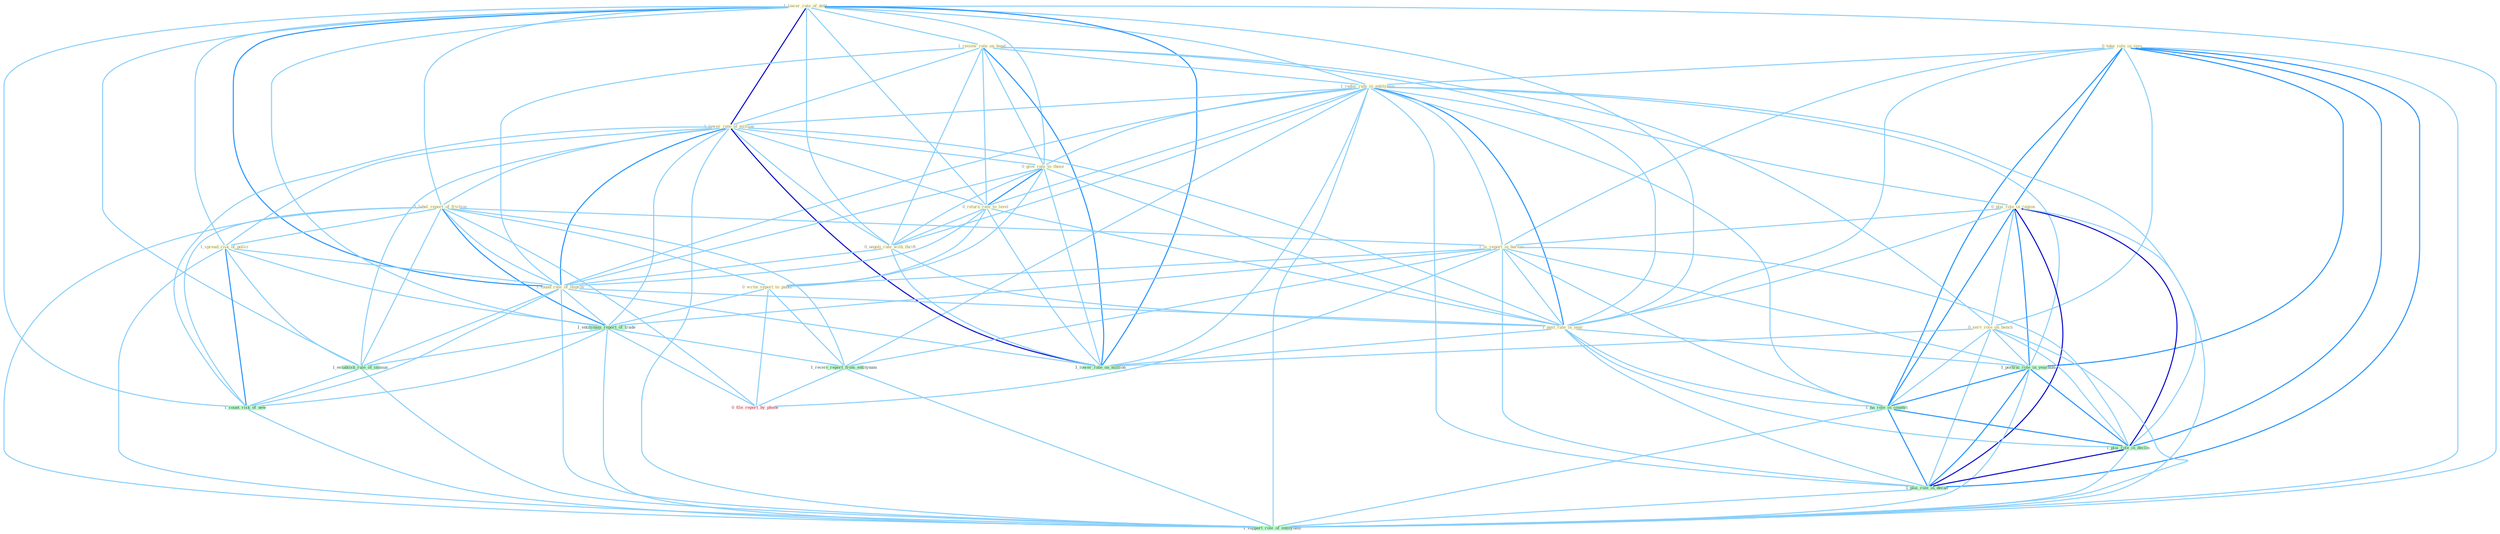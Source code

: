 Graph G{ 
    node
    [shape=polygon,style=filled,width=.5,height=.06,color="#BDFCC9",fixedsize=true,fontsize=4,
    fontcolor="#2f4f4f"];
    {node
    [color="#ffffe0", fontcolor="#8b7d6b"] "0_take_role_in_issu " "1_lower_rate_of_debt " "1_review_rate_on_bond " "1_reduc_rate_in_entitynam " "1_lower_rate_of_million " "0_give_rate_to_those " "0_plai_role_in_region " "1_label_report_of_friction " "0_serv_role_on_bench " "1_spread_risk_of_polici " "0_return_rate_to_level " "1_is_report_in_bureau " "0_negoti_rate_with_thrift " "1_found_rate_of_improv " "1_post_rate_in_year " "0_write_report_to_panel "}
{node [color="#fff0f5", fontcolor="#b22222"] "0_file_report_by_phone "}
edge [color="#B0E2FF"];

	"0_take_role_in_issu " -- "1_reduc_rate_in_entitynam " [w="1", color="#87cefa" ];
	"0_take_role_in_issu " -- "0_plai_role_in_region " [w="2", color="#1e90ff" , len=0.8];
	"0_take_role_in_issu " -- "0_serv_role_on_bench " [w="1", color="#87cefa" ];
	"0_take_role_in_issu " -- "1_is_report_in_bureau " [w="1", color="#87cefa" ];
	"0_take_role_in_issu " -- "1_post_rate_in_year " [w="1", color="#87cefa" ];
	"0_take_role_in_issu " -- "1_portrai_role_in_yearnum " [w="2", color="#1e90ff" , len=0.8];
	"0_take_role_in_issu " -- "1_ha_role_in_countri " [w="2", color="#1e90ff" , len=0.8];
	"0_take_role_in_issu " -- "1_plai_role_in_declin " [w="2", color="#1e90ff" , len=0.8];
	"0_take_role_in_issu " -- "1_plai_role_in_decad " [w="2", color="#1e90ff" , len=0.8];
	"0_take_role_in_issu " -- "1_support_role_of_entitynam " [w="1", color="#87cefa" ];
	"1_lower_rate_of_debt " -- "1_review_rate_on_bond " [w="1", color="#87cefa" ];
	"1_lower_rate_of_debt " -- "1_reduc_rate_in_entitynam " [w="1", color="#87cefa" ];
	"1_lower_rate_of_debt " -- "1_lower_rate_of_million " [w="3", color="#0000cd" , len=0.6];
	"1_lower_rate_of_debt " -- "0_give_rate_to_those " [w="1", color="#87cefa" ];
	"1_lower_rate_of_debt " -- "1_label_report_of_friction " [w="1", color="#87cefa" ];
	"1_lower_rate_of_debt " -- "1_spread_risk_of_polici " [w="1", color="#87cefa" ];
	"1_lower_rate_of_debt " -- "0_return_rate_to_level " [w="1", color="#87cefa" ];
	"1_lower_rate_of_debt " -- "0_negoti_rate_with_thrift " [w="1", color="#87cefa" ];
	"1_lower_rate_of_debt " -- "1_found_rate_of_improv " [w="2", color="#1e90ff" , len=0.8];
	"1_lower_rate_of_debt " -- "1_post_rate_in_year " [w="1", color="#87cefa" ];
	"1_lower_rate_of_debt " -- "1_lower_rate_on_million " [w="2", color="#1e90ff" , len=0.8];
	"1_lower_rate_of_debt " -- "1_entitynam_report_of_trade " [w="1", color="#87cefa" ];
	"1_lower_rate_of_debt " -- "1_establish_rule_of_immun " [w="1", color="#87cefa" ];
	"1_lower_rate_of_debt " -- "1_count_risk_of_new " [w="1", color="#87cefa" ];
	"1_lower_rate_of_debt " -- "1_support_role_of_entitynam " [w="1", color="#87cefa" ];
	"1_review_rate_on_bond " -- "1_reduc_rate_in_entitynam " [w="1", color="#87cefa" ];
	"1_review_rate_on_bond " -- "1_lower_rate_of_million " [w="1", color="#87cefa" ];
	"1_review_rate_on_bond " -- "0_give_rate_to_those " [w="1", color="#87cefa" ];
	"1_review_rate_on_bond " -- "0_serv_role_on_bench " [w="1", color="#87cefa" ];
	"1_review_rate_on_bond " -- "0_return_rate_to_level " [w="1", color="#87cefa" ];
	"1_review_rate_on_bond " -- "0_negoti_rate_with_thrift " [w="1", color="#87cefa" ];
	"1_review_rate_on_bond " -- "1_found_rate_of_improv " [w="1", color="#87cefa" ];
	"1_review_rate_on_bond " -- "1_post_rate_in_year " [w="1", color="#87cefa" ];
	"1_review_rate_on_bond " -- "1_lower_rate_on_million " [w="2", color="#1e90ff" , len=0.8];
	"1_reduc_rate_in_entitynam " -- "1_lower_rate_of_million " [w="1", color="#87cefa" ];
	"1_reduc_rate_in_entitynam " -- "0_give_rate_to_those " [w="1", color="#87cefa" ];
	"1_reduc_rate_in_entitynam " -- "0_plai_role_in_region " [w="1", color="#87cefa" ];
	"1_reduc_rate_in_entitynam " -- "0_return_rate_to_level " [w="1", color="#87cefa" ];
	"1_reduc_rate_in_entitynam " -- "1_is_report_in_bureau " [w="1", color="#87cefa" ];
	"1_reduc_rate_in_entitynam " -- "0_negoti_rate_with_thrift " [w="1", color="#87cefa" ];
	"1_reduc_rate_in_entitynam " -- "1_found_rate_of_improv " [w="1", color="#87cefa" ];
	"1_reduc_rate_in_entitynam " -- "1_post_rate_in_year " [w="2", color="#1e90ff" , len=0.8];
	"1_reduc_rate_in_entitynam " -- "1_portrai_role_in_yearnum " [w="1", color="#87cefa" ];
	"1_reduc_rate_in_entitynam " -- "1_ha_role_in_countri " [w="1", color="#87cefa" ];
	"1_reduc_rate_in_entitynam " -- "1_lower_rate_on_million " [w="1", color="#87cefa" ];
	"1_reduc_rate_in_entitynam " -- "1_receiv_report_from_entitynam " [w="1", color="#87cefa" ];
	"1_reduc_rate_in_entitynam " -- "1_plai_role_in_declin " [w="1", color="#87cefa" ];
	"1_reduc_rate_in_entitynam " -- "1_plai_role_in_decad " [w="1", color="#87cefa" ];
	"1_reduc_rate_in_entitynam " -- "1_support_role_of_entitynam " [w="1", color="#87cefa" ];
	"1_lower_rate_of_million " -- "0_give_rate_to_those " [w="1", color="#87cefa" ];
	"1_lower_rate_of_million " -- "1_label_report_of_friction " [w="1", color="#87cefa" ];
	"1_lower_rate_of_million " -- "1_spread_risk_of_polici " [w="1", color="#87cefa" ];
	"1_lower_rate_of_million " -- "0_return_rate_to_level " [w="1", color="#87cefa" ];
	"1_lower_rate_of_million " -- "0_negoti_rate_with_thrift " [w="1", color="#87cefa" ];
	"1_lower_rate_of_million " -- "1_found_rate_of_improv " [w="2", color="#1e90ff" , len=0.8];
	"1_lower_rate_of_million " -- "1_post_rate_in_year " [w="1", color="#87cefa" ];
	"1_lower_rate_of_million " -- "1_lower_rate_on_million " [w="3", color="#0000cd" , len=0.6];
	"1_lower_rate_of_million " -- "1_entitynam_report_of_trade " [w="1", color="#87cefa" ];
	"1_lower_rate_of_million " -- "1_establish_rule_of_immun " [w="1", color="#87cefa" ];
	"1_lower_rate_of_million " -- "1_count_risk_of_new " [w="1", color="#87cefa" ];
	"1_lower_rate_of_million " -- "1_support_role_of_entitynam " [w="1", color="#87cefa" ];
	"0_give_rate_to_those " -- "0_return_rate_to_level " [w="2", color="#1e90ff" , len=0.8];
	"0_give_rate_to_those " -- "0_negoti_rate_with_thrift " [w="1", color="#87cefa" ];
	"0_give_rate_to_those " -- "1_found_rate_of_improv " [w="1", color="#87cefa" ];
	"0_give_rate_to_those " -- "1_post_rate_in_year " [w="1", color="#87cefa" ];
	"0_give_rate_to_those " -- "0_write_report_to_panel " [w="1", color="#87cefa" ];
	"0_give_rate_to_those " -- "1_lower_rate_on_million " [w="1", color="#87cefa" ];
	"0_plai_role_in_region " -- "0_serv_role_on_bench " [w="1", color="#87cefa" ];
	"0_plai_role_in_region " -- "1_is_report_in_bureau " [w="1", color="#87cefa" ];
	"0_plai_role_in_region " -- "1_post_rate_in_year " [w="1", color="#87cefa" ];
	"0_plai_role_in_region " -- "1_portrai_role_in_yearnum " [w="2", color="#1e90ff" , len=0.8];
	"0_plai_role_in_region " -- "1_ha_role_in_countri " [w="2", color="#1e90ff" , len=0.8];
	"0_plai_role_in_region " -- "1_plai_role_in_declin " [w="3", color="#0000cd" , len=0.6];
	"0_plai_role_in_region " -- "1_plai_role_in_decad " [w="3", color="#0000cd" , len=0.6];
	"0_plai_role_in_region " -- "1_support_role_of_entitynam " [w="1", color="#87cefa" ];
	"1_label_report_of_friction " -- "1_spread_risk_of_polici " [w="1", color="#87cefa" ];
	"1_label_report_of_friction " -- "1_is_report_in_bureau " [w="1", color="#87cefa" ];
	"1_label_report_of_friction " -- "1_found_rate_of_improv " [w="1", color="#87cefa" ];
	"1_label_report_of_friction " -- "0_write_report_to_panel " [w="1", color="#87cefa" ];
	"1_label_report_of_friction " -- "1_entitynam_report_of_trade " [w="2", color="#1e90ff" , len=0.8];
	"1_label_report_of_friction " -- "1_receiv_report_from_entitynam " [w="1", color="#87cefa" ];
	"1_label_report_of_friction " -- "1_establish_rule_of_immun " [w="1", color="#87cefa" ];
	"1_label_report_of_friction " -- "1_count_risk_of_new " [w="1", color="#87cefa" ];
	"1_label_report_of_friction " -- "0_file_report_by_phone " [w="1", color="#87cefa" ];
	"1_label_report_of_friction " -- "1_support_role_of_entitynam " [w="1", color="#87cefa" ];
	"0_serv_role_on_bench " -- "1_portrai_role_in_yearnum " [w="1", color="#87cefa" ];
	"0_serv_role_on_bench " -- "1_ha_role_in_countri " [w="1", color="#87cefa" ];
	"0_serv_role_on_bench " -- "1_lower_rate_on_million " [w="1", color="#87cefa" ];
	"0_serv_role_on_bench " -- "1_plai_role_in_declin " [w="1", color="#87cefa" ];
	"0_serv_role_on_bench " -- "1_plai_role_in_decad " [w="1", color="#87cefa" ];
	"0_serv_role_on_bench " -- "1_support_role_of_entitynam " [w="1", color="#87cefa" ];
	"1_spread_risk_of_polici " -- "1_found_rate_of_improv " [w="1", color="#87cefa" ];
	"1_spread_risk_of_polici " -- "1_entitynam_report_of_trade " [w="1", color="#87cefa" ];
	"1_spread_risk_of_polici " -- "1_establish_rule_of_immun " [w="1", color="#87cefa" ];
	"1_spread_risk_of_polici " -- "1_count_risk_of_new " [w="2", color="#1e90ff" , len=0.8];
	"1_spread_risk_of_polici " -- "1_support_role_of_entitynam " [w="1", color="#87cefa" ];
	"0_return_rate_to_level " -- "0_negoti_rate_with_thrift " [w="1", color="#87cefa" ];
	"0_return_rate_to_level " -- "1_found_rate_of_improv " [w="1", color="#87cefa" ];
	"0_return_rate_to_level " -- "1_post_rate_in_year " [w="1", color="#87cefa" ];
	"0_return_rate_to_level " -- "0_write_report_to_panel " [w="1", color="#87cefa" ];
	"0_return_rate_to_level " -- "1_lower_rate_on_million " [w="1", color="#87cefa" ];
	"1_is_report_in_bureau " -- "1_post_rate_in_year " [w="1", color="#87cefa" ];
	"1_is_report_in_bureau " -- "0_write_report_to_panel " [w="1", color="#87cefa" ];
	"1_is_report_in_bureau " -- "1_portrai_role_in_yearnum " [w="1", color="#87cefa" ];
	"1_is_report_in_bureau " -- "1_ha_role_in_countri " [w="1", color="#87cefa" ];
	"1_is_report_in_bureau " -- "1_entitynam_report_of_trade " [w="1", color="#87cefa" ];
	"1_is_report_in_bureau " -- "1_receiv_report_from_entitynam " [w="1", color="#87cefa" ];
	"1_is_report_in_bureau " -- "1_plai_role_in_declin " [w="1", color="#87cefa" ];
	"1_is_report_in_bureau " -- "1_plai_role_in_decad " [w="1", color="#87cefa" ];
	"1_is_report_in_bureau " -- "0_file_report_by_phone " [w="1", color="#87cefa" ];
	"0_negoti_rate_with_thrift " -- "1_found_rate_of_improv " [w="1", color="#87cefa" ];
	"0_negoti_rate_with_thrift " -- "1_post_rate_in_year " [w="1", color="#87cefa" ];
	"0_negoti_rate_with_thrift " -- "1_lower_rate_on_million " [w="1", color="#87cefa" ];
	"1_found_rate_of_improv " -- "1_post_rate_in_year " [w="1", color="#87cefa" ];
	"1_found_rate_of_improv " -- "1_lower_rate_on_million " [w="1", color="#87cefa" ];
	"1_found_rate_of_improv " -- "1_entitynam_report_of_trade " [w="1", color="#87cefa" ];
	"1_found_rate_of_improv " -- "1_establish_rule_of_immun " [w="1", color="#87cefa" ];
	"1_found_rate_of_improv " -- "1_count_risk_of_new " [w="1", color="#87cefa" ];
	"1_found_rate_of_improv " -- "1_support_role_of_entitynam " [w="1", color="#87cefa" ];
	"1_post_rate_in_year " -- "1_portrai_role_in_yearnum " [w="1", color="#87cefa" ];
	"1_post_rate_in_year " -- "1_ha_role_in_countri " [w="1", color="#87cefa" ];
	"1_post_rate_in_year " -- "1_lower_rate_on_million " [w="1", color="#87cefa" ];
	"1_post_rate_in_year " -- "1_plai_role_in_declin " [w="1", color="#87cefa" ];
	"1_post_rate_in_year " -- "1_plai_role_in_decad " [w="1", color="#87cefa" ];
	"0_write_report_to_panel " -- "1_entitynam_report_of_trade " [w="1", color="#87cefa" ];
	"0_write_report_to_panel " -- "1_receiv_report_from_entitynam " [w="1", color="#87cefa" ];
	"0_write_report_to_panel " -- "0_file_report_by_phone " [w="1", color="#87cefa" ];
	"1_portrai_role_in_yearnum " -- "1_ha_role_in_countri " [w="2", color="#1e90ff" , len=0.8];
	"1_portrai_role_in_yearnum " -- "1_plai_role_in_declin " [w="2", color="#1e90ff" , len=0.8];
	"1_portrai_role_in_yearnum " -- "1_plai_role_in_decad " [w="2", color="#1e90ff" , len=0.8];
	"1_portrai_role_in_yearnum " -- "1_support_role_of_entitynam " [w="1", color="#87cefa" ];
	"1_ha_role_in_countri " -- "1_plai_role_in_declin " [w="2", color="#1e90ff" , len=0.8];
	"1_ha_role_in_countri " -- "1_plai_role_in_decad " [w="2", color="#1e90ff" , len=0.8];
	"1_ha_role_in_countri " -- "1_support_role_of_entitynam " [w="1", color="#87cefa" ];
	"1_entitynam_report_of_trade " -- "1_receiv_report_from_entitynam " [w="1", color="#87cefa" ];
	"1_entitynam_report_of_trade " -- "1_establish_rule_of_immun " [w="1", color="#87cefa" ];
	"1_entitynam_report_of_trade " -- "1_count_risk_of_new " [w="1", color="#87cefa" ];
	"1_entitynam_report_of_trade " -- "0_file_report_by_phone " [w="1", color="#87cefa" ];
	"1_entitynam_report_of_trade " -- "1_support_role_of_entitynam " [w="1", color="#87cefa" ];
	"1_receiv_report_from_entitynam " -- "0_file_report_by_phone " [w="1", color="#87cefa" ];
	"1_receiv_report_from_entitynam " -- "1_support_role_of_entitynam " [w="1", color="#87cefa" ];
	"1_plai_role_in_declin " -- "1_plai_role_in_decad " [w="3", color="#0000cd" , len=0.6];
	"1_plai_role_in_declin " -- "1_support_role_of_entitynam " [w="1", color="#87cefa" ];
	"1_establish_rule_of_immun " -- "1_count_risk_of_new " [w="1", color="#87cefa" ];
	"1_establish_rule_of_immun " -- "1_support_role_of_entitynam " [w="1", color="#87cefa" ];
	"1_count_risk_of_new " -- "1_support_role_of_entitynam " [w="1", color="#87cefa" ];
	"1_plai_role_in_decad " -- "1_support_role_of_entitynam " [w="1", color="#87cefa" ];
}